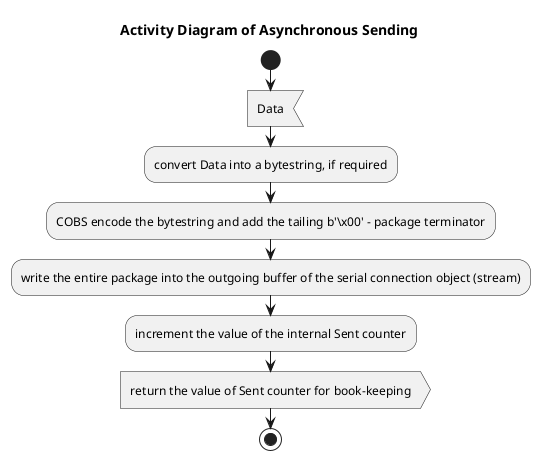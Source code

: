 @startuml send_async

title Activity Diagram of Asynchronous Sending

start

:Data<

:convert Data into a bytestring, if required;

:COBS encode the bytestring and add the tailing b'\x00' - package terminator;

:write the entire package into the outgoing buffer of the serial connection object (stream);

:increment the value of the internal Sent counter;

:return the value of Sent counter for book-keeping>

stop

@enduml